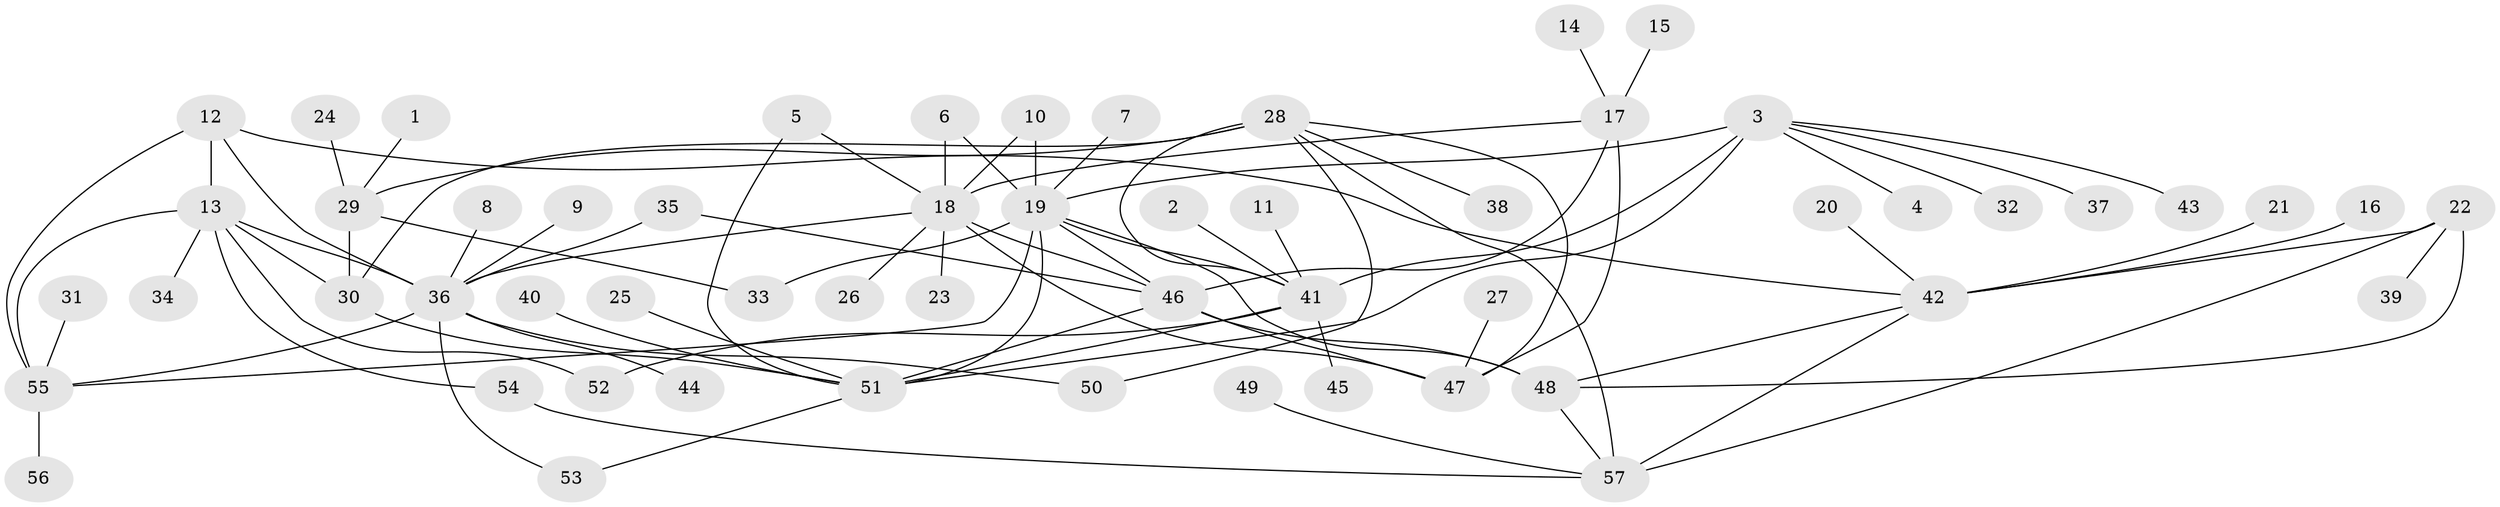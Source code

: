 // original degree distribution, {6: 0.027522935779816515, 13: 0.01834862385321101, 11: 0.009174311926605505, 12: 0.01834862385321101, 7: 0.01834862385321101, 10: 0.03669724770642202, 5: 0.05504587155963303, 9: 0.01834862385321101, 8: 0.01834862385321101, 4: 0.009174311926605505, 1: 0.5412844036697247, 2: 0.21100917431192662, 3: 0.01834862385321101}
// Generated by graph-tools (version 1.1) at 2025/02/03/09/25 03:02:38]
// undirected, 57 vertices, 86 edges
graph export_dot {
graph [start="1"]
  node [color=gray90,style=filled];
  1;
  2;
  3;
  4;
  5;
  6;
  7;
  8;
  9;
  10;
  11;
  12;
  13;
  14;
  15;
  16;
  17;
  18;
  19;
  20;
  21;
  22;
  23;
  24;
  25;
  26;
  27;
  28;
  29;
  30;
  31;
  32;
  33;
  34;
  35;
  36;
  37;
  38;
  39;
  40;
  41;
  42;
  43;
  44;
  45;
  46;
  47;
  48;
  49;
  50;
  51;
  52;
  53;
  54;
  55;
  56;
  57;
  1 -- 29 [weight=1.0];
  2 -- 41 [weight=1.0];
  3 -- 4 [weight=1.0];
  3 -- 19 [weight=2.0];
  3 -- 32 [weight=1.0];
  3 -- 37 [weight=1.0];
  3 -- 41 [weight=2.0];
  3 -- 43 [weight=1.0];
  3 -- 51 [weight=2.0];
  5 -- 18 [weight=1.0];
  5 -- 51 [weight=1.0];
  6 -- 18 [weight=1.0];
  6 -- 19 [weight=1.0];
  7 -- 19 [weight=1.0];
  8 -- 36 [weight=1.0];
  9 -- 36 [weight=1.0];
  10 -- 18 [weight=1.0];
  10 -- 19 [weight=1.0];
  11 -- 41 [weight=1.0];
  12 -- 13 [weight=1.0];
  12 -- 36 [weight=1.0];
  12 -- 42 [weight=1.0];
  12 -- 55 [weight=2.0];
  13 -- 30 [weight=1.0];
  13 -- 34 [weight=1.0];
  13 -- 36 [weight=1.0];
  13 -- 52 [weight=1.0];
  13 -- 54 [weight=1.0];
  13 -- 55 [weight=2.0];
  14 -- 17 [weight=1.0];
  15 -- 17 [weight=1.0];
  16 -- 42 [weight=1.0];
  17 -- 18 [weight=2.0];
  17 -- 46 [weight=2.0];
  17 -- 47 [weight=2.0];
  18 -- 23 [weight=1.0];
  18 -- 26 [weight=1.0];
  18 -- 36 [weight=1.0];
  18 -- 46 [weight=1.0];
  18 -- 47 [weight=1.0];
  19 -- 33 [weight=1.0];
  19 -- 41 [weight=1.0];
  19 -- 46 [weight=1.0];
  19 -- 48 [weight=1.0];
  19 -- 51 [weight=1.0];
  19 -- 55 [weight=1.0];
  20 -- 42 [weight=1.0];
  21 -- 42 [weight=1.0];
  22 -- 39 [weight=1.0];
  22 -- 42 [weight=2.0];
  22 -- 48 [weight=2.0];
  22 -- 57 [weight=2.0];
  24 -- 29 [weight=1.0];
  25 -- 51 [weight=1.0];
  27 -- 47 [weight=1.0];
  28 -- 29 [weight=1.0];
  28 -- 30 [weight=3.0];
  28 -- 38 [weight=1.0];
  28 -- 41 [weight=1.0];
  28 -- 47 [weight=1.0];
  28 -- 50 [weight=1.0];
  28 -- 57 [weight=2.0];
  29 -- 30 [weight=3.0];
  29 -- 33 [weight=1.0];
  30 -- 51 [weight=1.0];
  31 -- 55 [weight=1.0];
  35 -- 36 [weight=1.0];
  35 -- 46 [weight=1.0];
  36 -- 44 [weight=1.0];
  36 -- 50 [weight=1.0];
  36 -- 53 [weight=1.0];
  36 -- 55 [weight=2.0];
  40 -- 51 [weight=1.0];
  41 -- 45 [weight=1.0];
  41 -- 51 [weight=1.0];
  41 -- 52 [weight=1.0];
  42 -- 48 [weight=1.0];
  42 -- 57 [weight=1.0];
  46 -- 47 [weight=1.0];
  46 -- 48 [weight=1.0];
  46 -- 51 [weight=1.0];
  48 -- 57 [weight=1.0];
  49 -- 57 [weight=1.0];
  51 -- 53 [weight=1.0];
  54 -- 57 [weight=1.0];
  55 -- 56 [weight=1.0];
}
